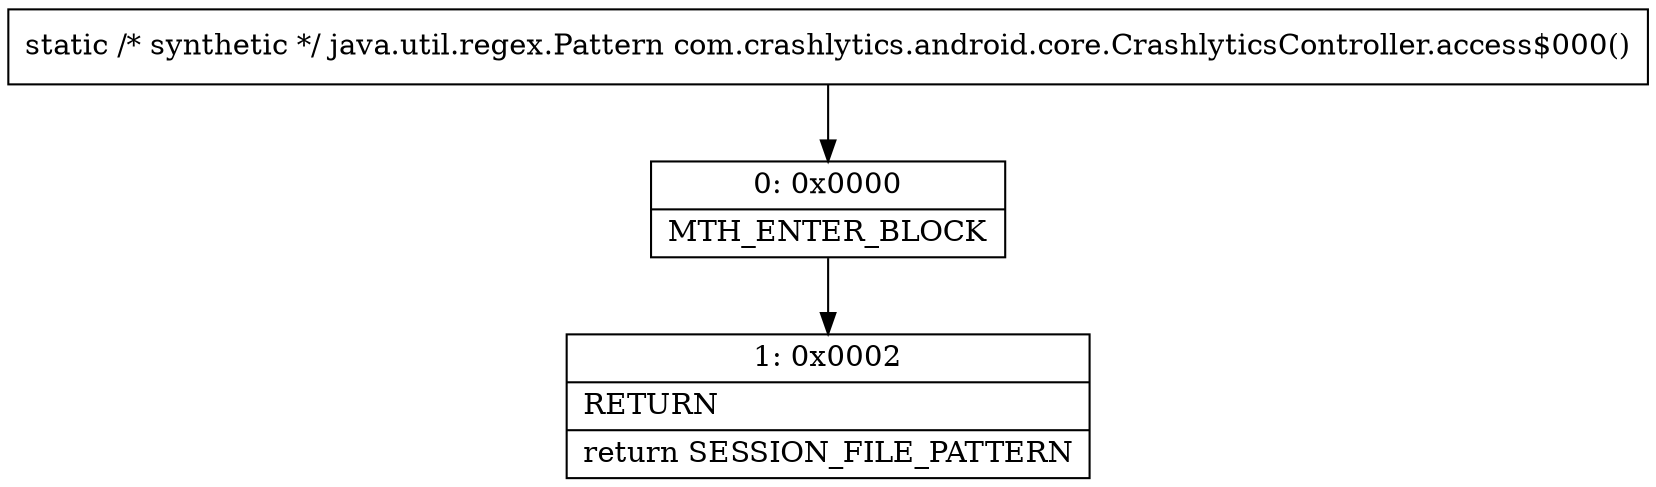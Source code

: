 digraph "CFG forcom.crashlytics.android.core.CrashlyticsController.access$000()Ljava\/util\/regex\/Pattern;" {
Node_0 [shape=record,label="{0\:\ 0x0000|MTH_ENTER_BLOCK\l}"];
Node_1 [shape=record,label="{1\:\ 0x0002|RETURN\l|return SESSION_FILE_PATTERN\l}"];
MethodNode[shape=record,label="{static \/* synthetic *\/ java.util.regex.Pattern com.crashlytics.android.core.CrashlyticsController.access$000() }"];
MethodNode -> Node_0;
Node_0 -> Node_1;
}


